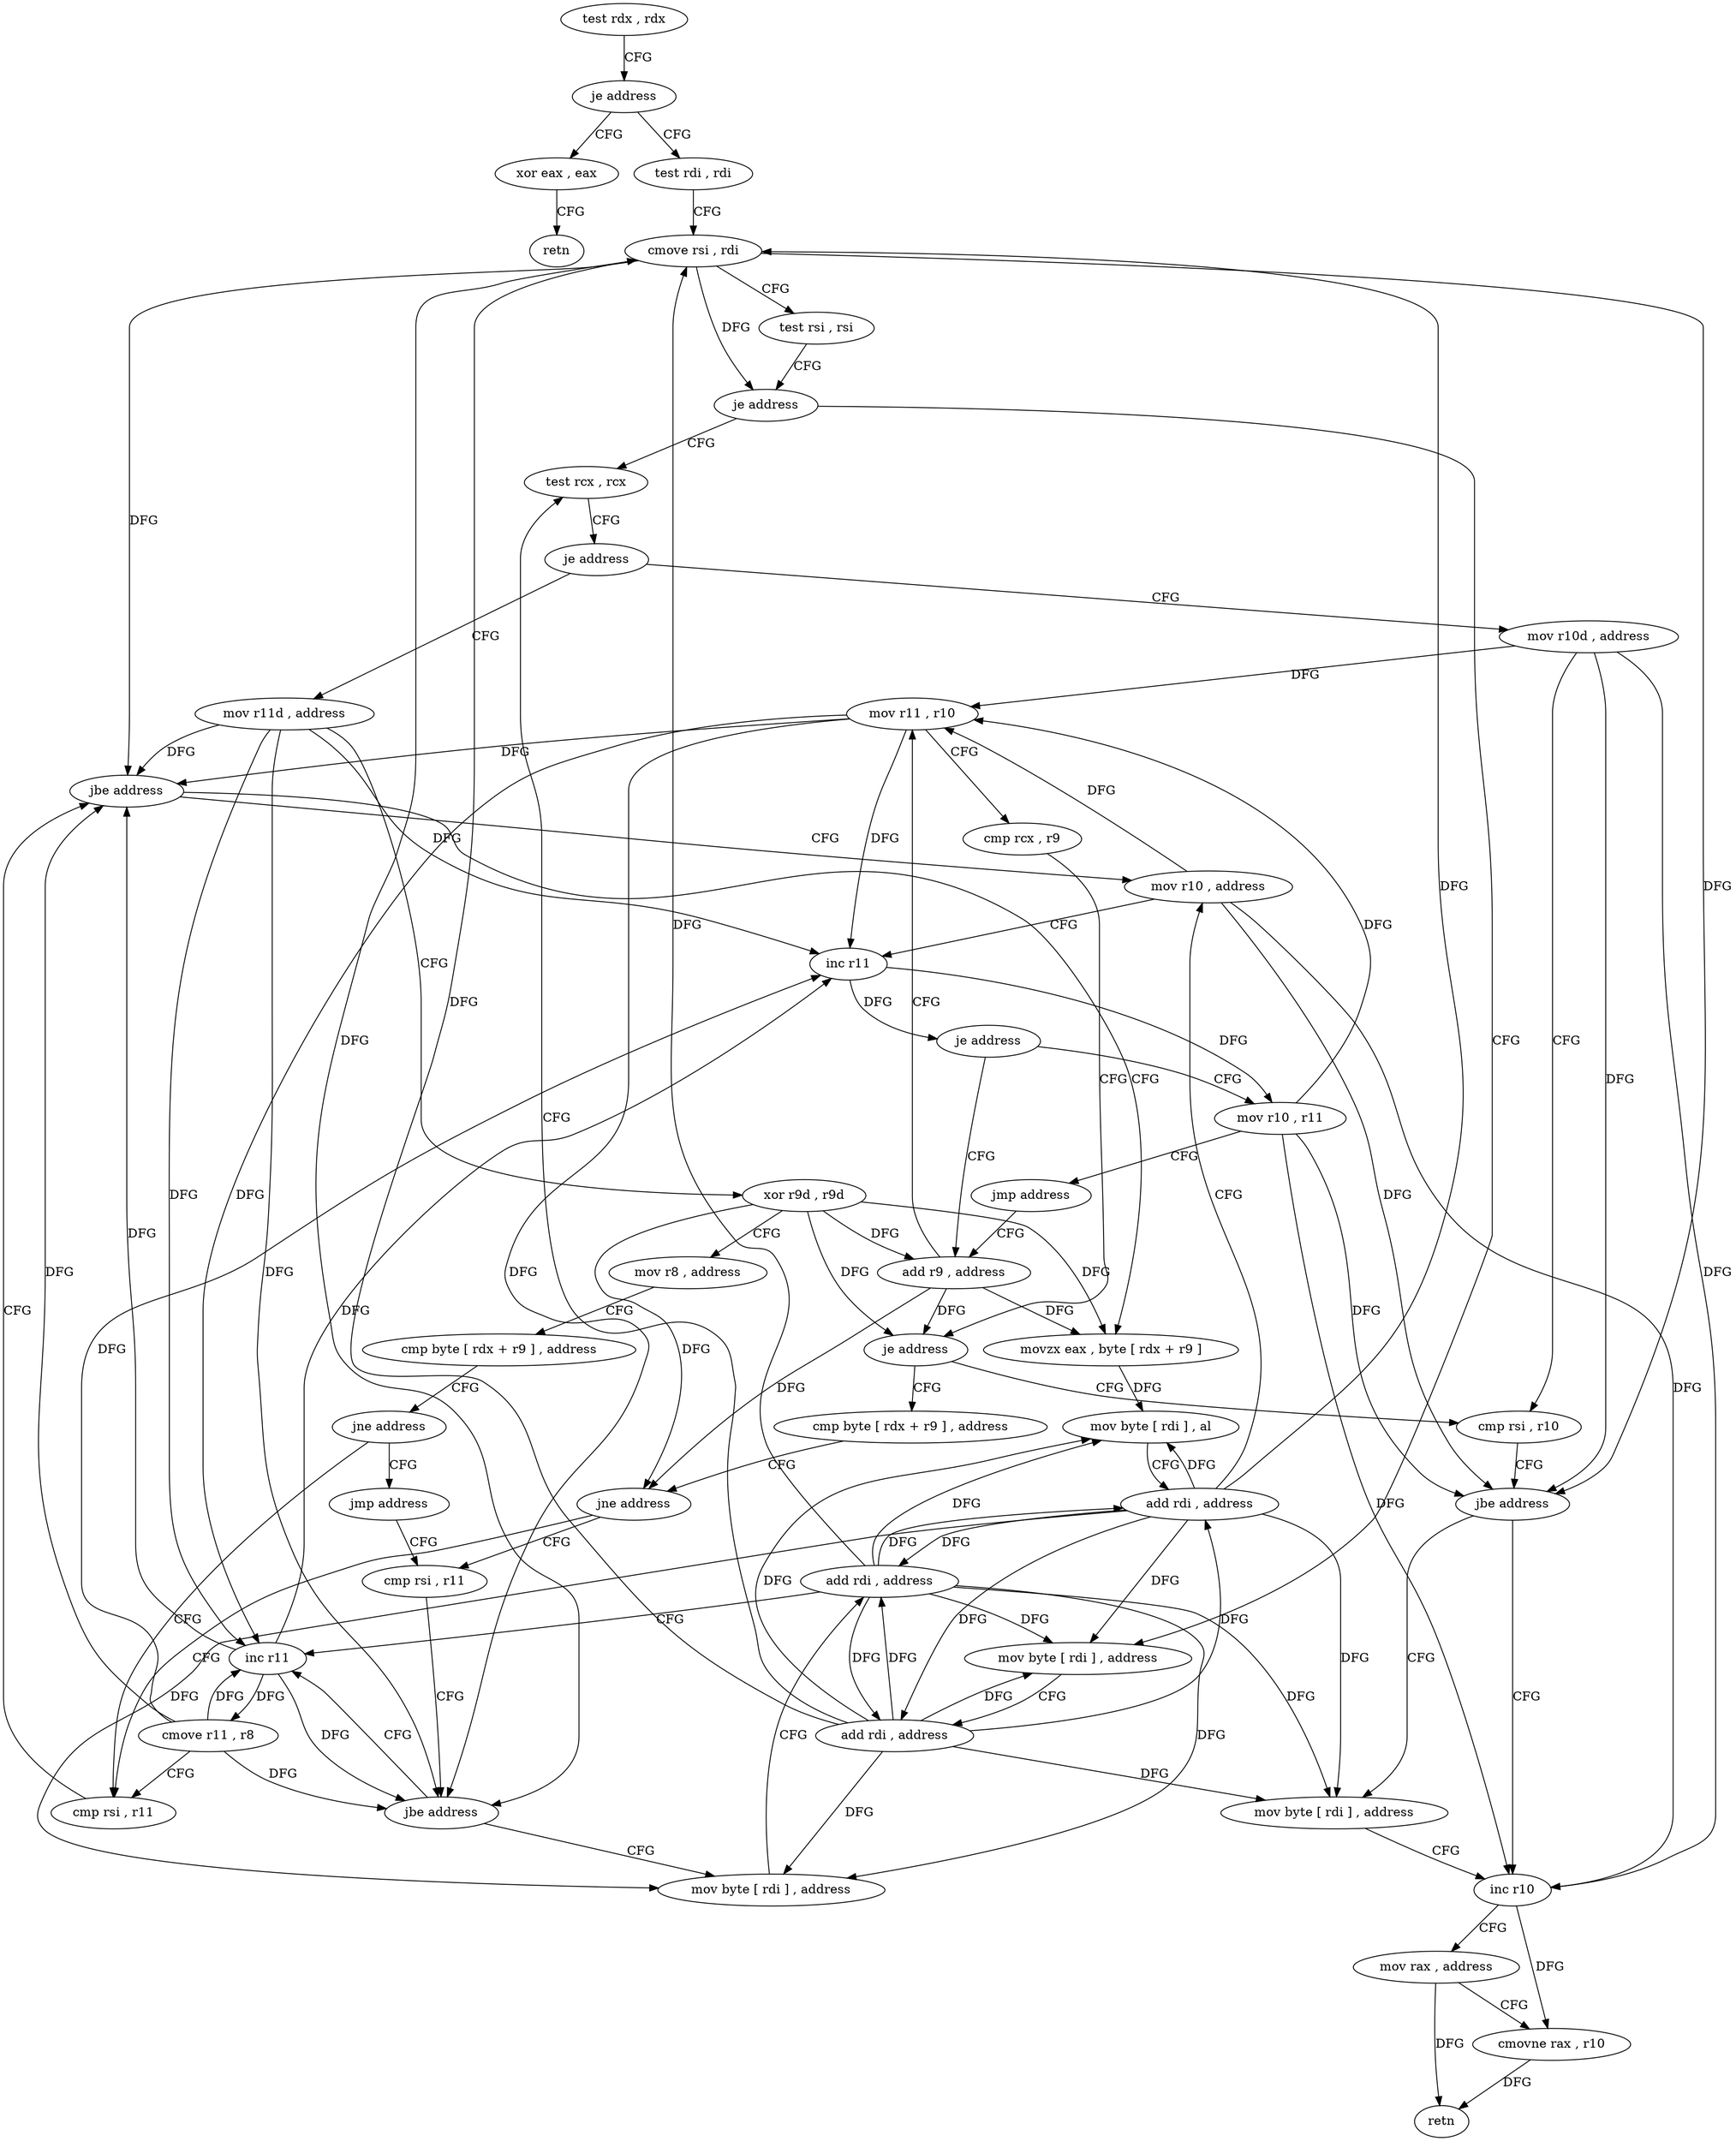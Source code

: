 digraph "func" {
"4297344" [label = "test rdx , rdx" ]
"4297347" [label = "je address" ]
"4297479" [label = "xor eax , eax" ]
"4297353" [label = "test rdi , rdi" ]
"4297481" [label = "retn" ]
"4297356" [label = "cmove rsi , rdi" ]
"4297360" [label = "test rsi , rsi" ]
"4297363" [label = "je address" ]
"4297372" [label = "test rcx , rcx" ]
"4297365" [label = "mov byte [ rdi ] , address" ]
"4297375" [label = "je address" ]
"4297482" [label = "mov r10d , address" ]
"4297377" [label = "mov r11d , address" ]
"4297368" [label = "add rdi , address" ]
"4297488" [label = "cmp rsi , r10" ]
"4297383" [label = "xor r9d , r9d" ]
"4297386" [label = "mov r8 , address" ]
"4297393" [label = "cmp byte [ rdx + r9 ] , address" ]
"4297398" [label = "jne address" ]
"4297446" [label = "cmp rsi , r11" ]
"4297400" [label = "jmp address" ]
"4297496" [label = "inc r10" ]
"4297499" [label = "mov rax , address" ]
"4297506" [label = "cmovne rax , r10" ]
"4297510" [label = "retn" ]
"4297493" [label = "mov byte [ rdi ] , address" ]
"4297449" [label = "jbe address" ]
"4297462" [label = "mov r10 , address" ]
"4297451" [label = "movzx eax , byte [ rdx + r9 ]" ]
"4297427" [label = "cmp rsi , r11" ]
"4297469" [label = "inc r11" ]
"4297472" [label = "je address" ]
"4297408" [label = "add r9 , address" ]
"4297474" [label = "mov r10 , r11" ]
"4297456" [label = "mov byte [ rdi ] , al" ]
"4297458" [label = "add rdi , address" ]
"4297430" [label = "jbe address" ]
"4297439" [label = "inc r11" ]
"4297432" [label = "mov byte [ rdi ] , address" ]
"4297412" [label = "mov r11 , r10" ]
"4297415" [label = "cmp rcx , r9" ]
"4297418" [label = "je address" ]
"4297420" [label = "cmp byte [ rdx + r9 ] , address" ]
"4297477" [label = "jmp address" ]
"4297442" [label = "cmove r11 , r8" ]
"4297435" [label = "add rdi , address" ]
"4297491" [label = "jbe address" ]
"4297425" [label = "jne address" ]
"4297344" -> "4297347" [ label = "CFG" ]
"4297347" -> "4297479" [ label = "CFG" ]
"4297347" -> "4297353" [ label = "CFG" ]
"4297479" -> "4297481" [ label = "CFG" ]
"4297353" -> "4297356" [ label = "CFG" ]
"4297356" -> "4297360" [ label = "CFG" ]
"4297356" -> "4297363" [ label = "DFG" ]
"4297356" -> "4297491" [ label = "DFG" ]
"4297356" -> "4297449" [ label = "DFG" ]
"4297356" -> "4297430" [ label = "DFG" ]
"4297360" -> "4297363" [ label = "CFG" ]
"4297363" -> "4297372" [ label = "CFG" ]
"4297363" -> "4297365" [ label = "CFG" ]
"4297372" -> "4297375" [ label = "CFG" ]
"4297365" -> "4297368" [ label = "CFG" ]
"4297375" -> "4297482" [ label = "CFG" ]
"4297375" -> "4297377" [ label = "CFG" ]
"4297482" -> "4297488" [ label = "CFG" ]
"4297482" -> "4297491" [ label = "DFG" ]
"4297482" -> "4297496" [ label = "DFG" ]
"4297482" -> "4297412" [ label = "DFG" ]
"4297377" -> "4297383" [ label = "CFG" ]
"4297377" -> "4297449" [ label = "DFG" ]
"4297377" -> "4297469" [ label = "DFG" ]
"4297377" -> "4297430" [ label = "DFG" ]
"4297377" -> "4297439" [ label = "DFG" ]
"4297368" -> "4297372" [ label = "CFG" ]
"4297368" -> "4297356" [ label = "DFG" ]
"4297368" -> "4297365" [ label = "DFG" ]
"4297368" -> "4297493" [ label = "DFG" ]
"4297368" -> "4297456" [ label = "DFG" ]
"4297368" -> "4297458" [ label = "DFG" ]
"4297368" -> "4297432" [ label = "DFG" ]
"4297368" -> "4297435" [ label = "DFG" ]
"4297488" -> "4297491" [ label = "CFG" ]
"4297383" -> "4297386" [ label = "CFG" ]
"4297383" -> "4297451" [ label = "DFG" ]
"4297383" -> "4297408" [ label = "DFG" ]
"4297383" -> "4297418" [ label = "DFG" ]
"4297383" -> "4297425" [ label = "DFG" ]
"4297386" -> "4297393" [ label = "CFG" ]
"4297393" -> "4297398" [ label = "CFG" ]
"4297398" -> "4297446" [ label = "CFG" ]
"4297398" -> "4297400" [ label = "CFG" ]
"4297446" -> "4297449" [ label = "CFG" ]
"4297400" -> "4297427" [ label = "CFG" ]
"4297496" -> "4297499" [ label = "CFG" ]
"4297496" -> "4297506" [ label = "DFG" ]
"4297499" -> "4297506" [ label = "CFG" ]
"4297499" -> "4297510" [ label = "DFG" ]
"4297506" -> "4297510" [ label = "DFG" ]
"4297493" -> "4297496" [ label = "CFG" ]
"4297449" -> "4297462" [ label = "CFG" ]
"4297449" -> "4297451" [ label = "CFG" ]
"4297462" -> "4297469" [ label = "CFG" ]
"4297462" -> "4297491" [ label = "DFG" ]
"4297462" -> "4297496" [ label = "DFG" ]
"4297462" -> "4297412" [ label = "DFG" ]
"4297451" -> "4297456" [ label = "DFG" ]
"4297427" -> "4297430" [ label = "CFG" ]
"4297469" -> "4297472" [ label = "DFG" ]
"4297469" -> "4297474" [ label = "DFG" ]
"4297472" -> "4297408" [ label = "CFG" ]
"4297472" -> "4297474" [ label = "CFG" ]
"4297408" -> "4297412" [ label = "CFG" ]
"4297408" -> "4297451" [ label = "DFG" ]
"4297408" -> "4297418" [ label = "DFG" ]
"4297408" -> "4297425" [ label = "DFG" ]
"4297474" -> "4297477" [ label = "CFG" ]
"4297474" -> "4297491" [ label = "DFG" ]
"4297474" -> "4297496" [ label = "DFG" ]
"4297474" -> "4297412" [ label = "DFG" ]
"4297456" -> "4297458" [ label = "CFG" ]
"4297458" -> "4297462" [ label = "CFG" ]
"4297458" -> "4297356" [ label = "DFG" ]
"4297458" -> "4297365" [ label = "DFG" ]
"4297458" -> "4297368" [ label = "DFG" ]
"4297458" -> "4297493" [ label = "DFG" ]
"4297458" -> "4297456" [ label = "DFG" ]
"4297458" -> "4297432" [ label = "DFG" ]
"4297458" -> "4297435" [ label = "DFG" ]
"4297430" -> "4297439" [ label = "CFG" ]
"4297430" -> "4297432" [ label = "CFG" ]
"4297439" -> "4297442" [ label = "DFG" ]
"4297439" -> "4297449" [ label = "DFG" ]
"4297439" -> "4297469" [ label = "DFG" ]
"4297439" -> "4297430" [ label = "DFG" ]
"4297432" -> "4297435" [ label = "CFG" ]
"4297412" -> "4297415" [ label = "CFG" ]
"4297412" -> "4297449" [ label = "DFG" ]
"4297412" -> "4297469" [ label = "DFG" ]
"4297412" -> "4297430" [ label = "DFG" ]
"4297412" -> "4297439" [ label = "DFG" ]
"4297415" -> "4297418" [ label = "CFG" ]
"4297418" -> "4297488" [ label = "CFG" ]
"4297418" -> "4297420" [ label = "CFG" ]
"4297420" -> "4297425" [ label = "CFG" ]
"4297477" -> "4297408" [ label = "CFG" ]
"4297442" -> "4297446" [ label = "CFG" ]
"4297442" -> "4297449" [ label = "DFG" ]
"4297442" -> "4297469" [ label = "DFG" ]
"4297442" -> "4297430" [ label = "DFG" ]
"4297442" -> "4297439" [ label = "DFG" ]
"4297435" -> "4297439" [ label = "CFG" ]
"4297435" -> "4297356" [ label = "DFG" ]
"4297435" -> "4297365" [ label = "DFG" ]
"4297435" -> "4297368" [ label = "DFG" ]
"4297435" -> "4297493" [ label = "DFG" ]
"4297435" -> "4297458" [ label = "DFG" ]
"4297435" -> "4297432" [ label = "DFG" ]
"4297435" -> "4297456" [ label = "DFG" ]
"4297491" -> "4297496" [ label = "CFG" ]
"4297491" -> "4297493" [ label = "CFG" ]
"4297425" -> "4297446" [ label = "CFG" ]
"4297425" -> "4297427" [ label = "CFG" ]
}
